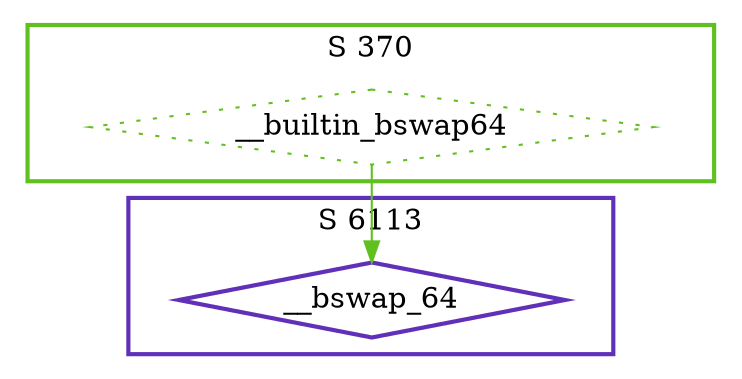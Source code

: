digraph G {
  ratio=0.500000;
  "UV __bswap_64 (6113)" [shape=diamond, label="__bswap_64", color="#6030B8",
                          style=bold];
  "UV __builtin_bswap64 (370)" [shape=diamond, label="__builtin_bswap64",
                                color="#60C020", style=dotted];
  
  subgraph cluster_370 { label="S 370";
    color="#60C020";
    style=bold;
    "UV __builtin_bswap64 (370)"; };
  subgraph cluster_6113 { label="S 6113";
    color="#6030B8";
    style=bold;
    "UV __bswap_64 (6113)"; };
  
  "UV __builtin_bswap64 (370)" -> "UV __bswap_64 (6113)" [color="#60C020"];
  
  }